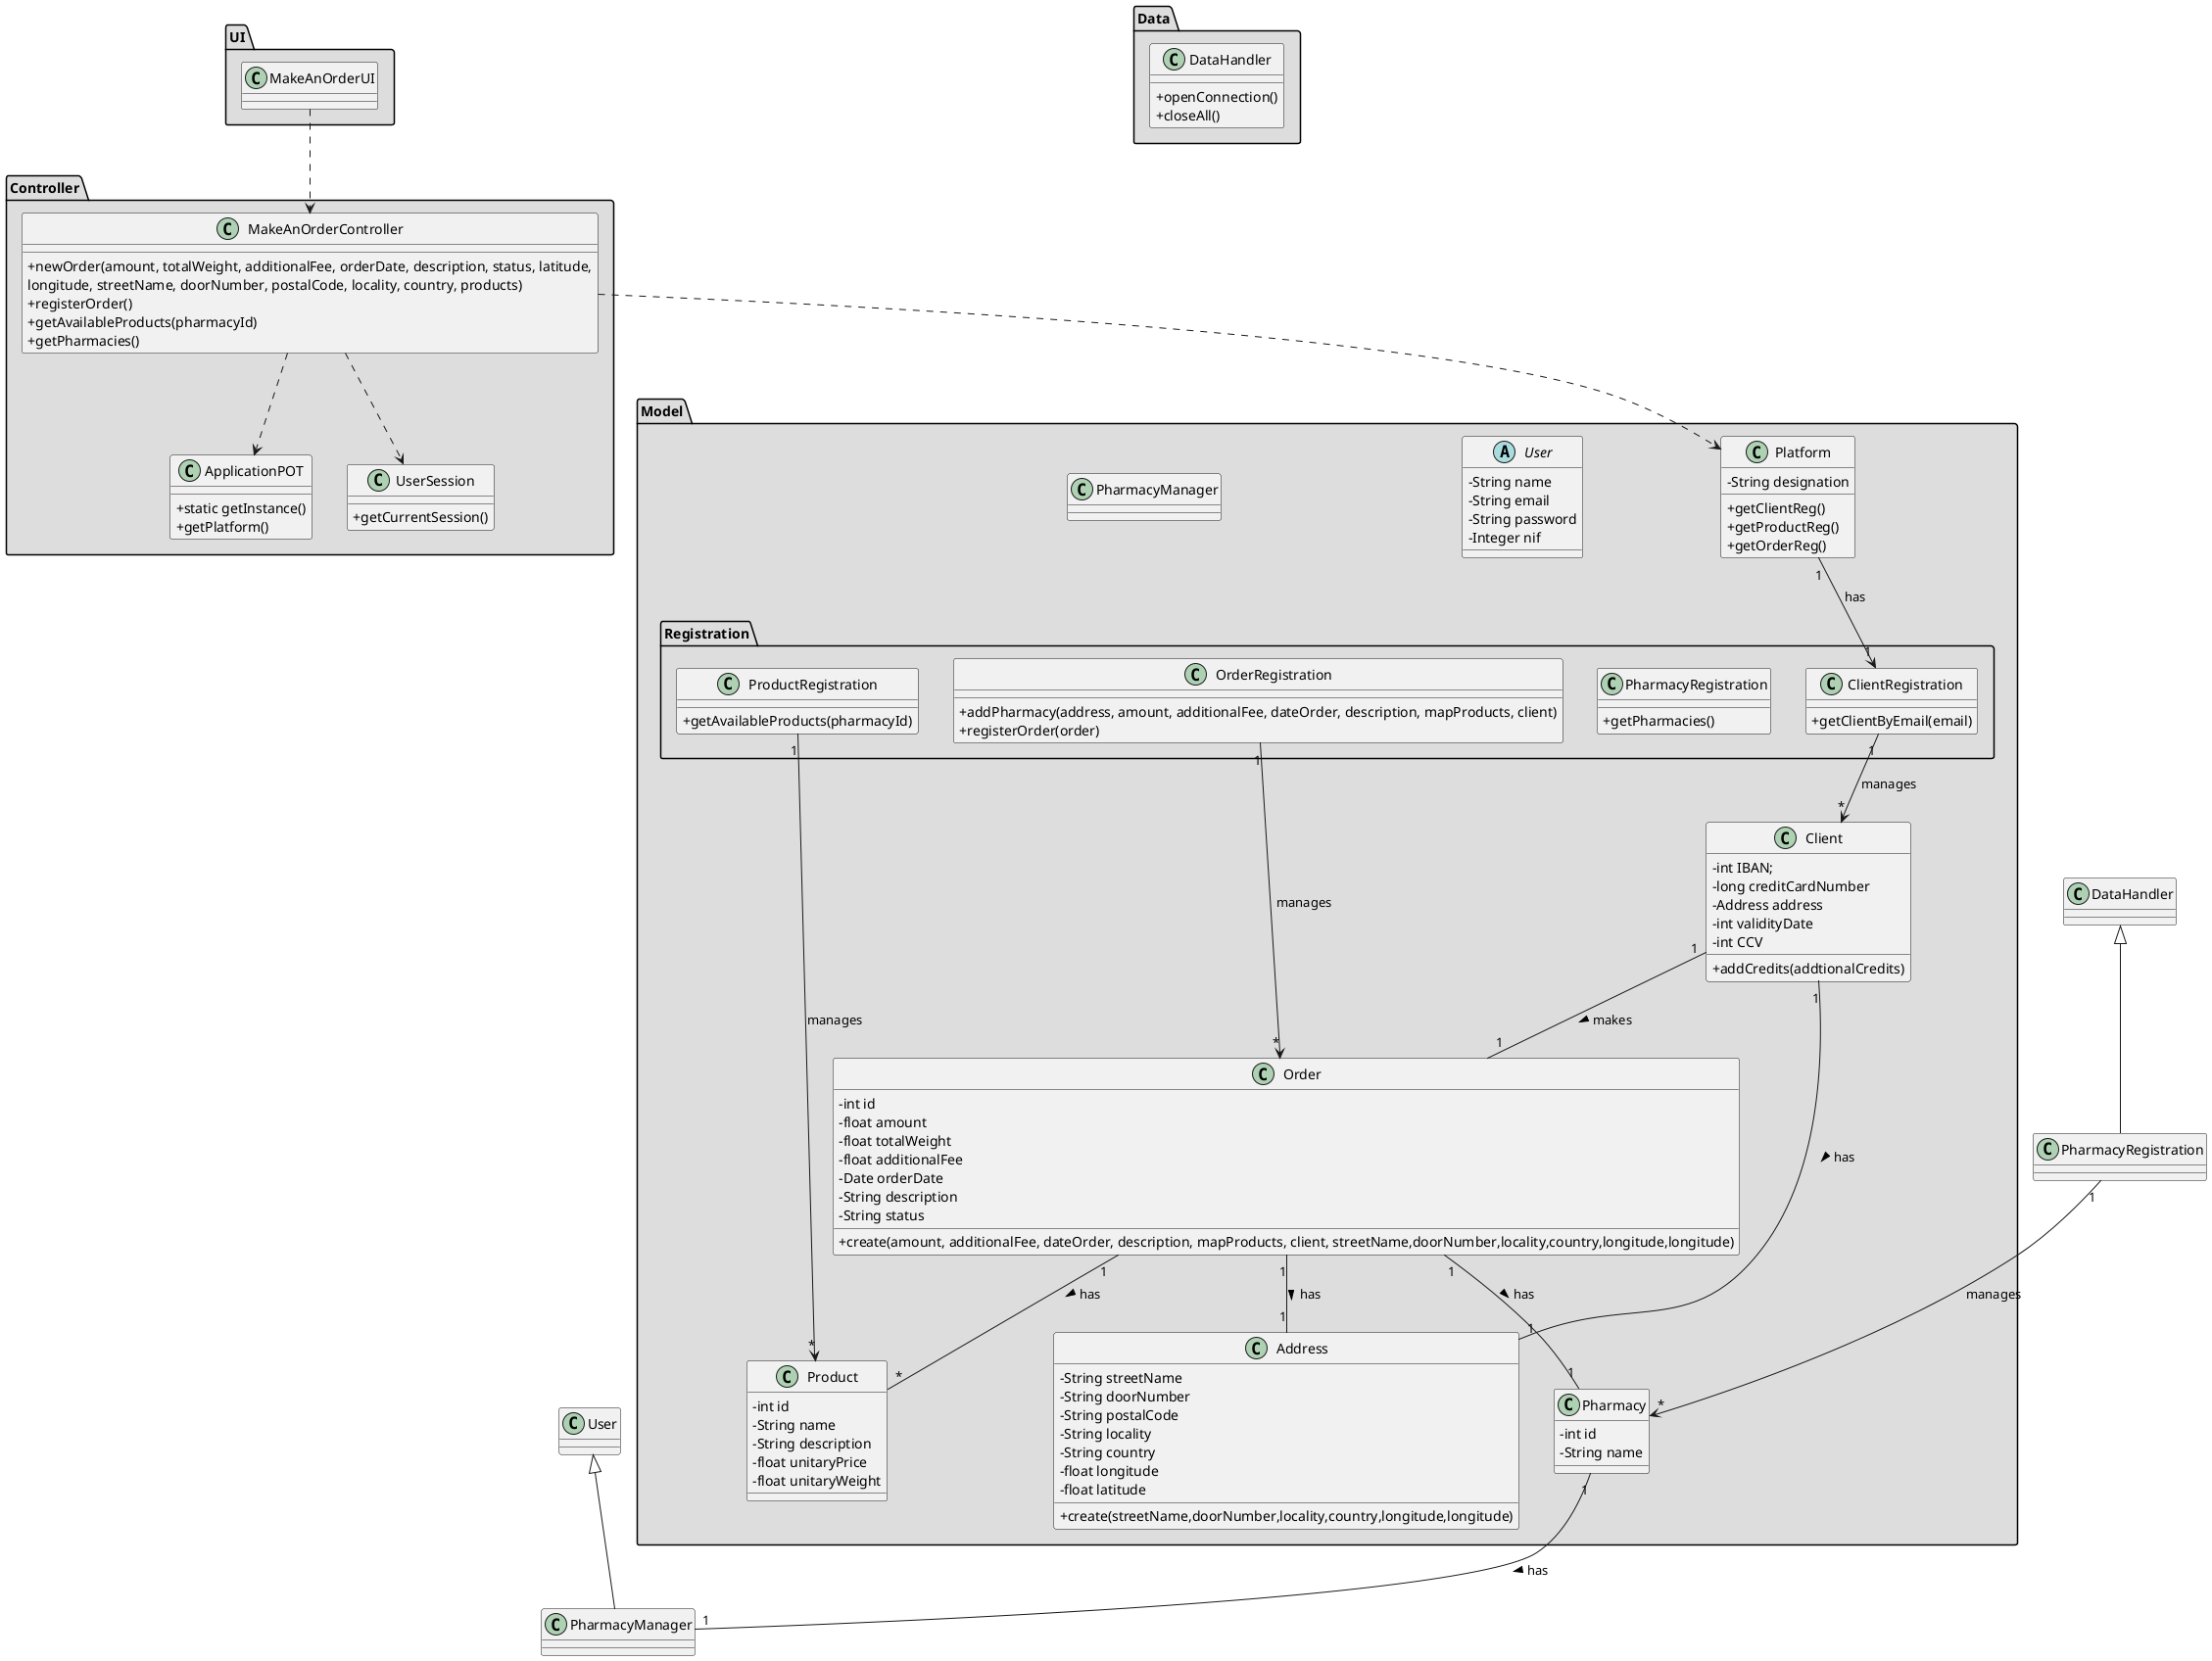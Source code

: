 @startuml
skinparam classAttributeIconSize 0

package "UI" #DDDDDD {
class MakeAnOrderUI{

}
}


package "Controller" #DDDDDD {
class MakeAnOrderController{
+newOrder(amount, totalWeight, additionalFee, orderDate, description, status, latitude,
longitude, streetName, doorNumber, postalCode, locality, country, products)
+registerOrder()
+getAvailableProducts(pharmacyId)
+getPharmacies()
}

class ApplicationPOT
{
  +static getInstance()
  +getPlatform()
}

class UserSession
{
  +getCurrentSession()
}
}


package "Model" #DDDDDD {
class Platform {
  -String designation
  +getClientReg()
  +getProductReg()
  +getOrderReg()
}
package "Registration" #DDDDDD {

  class OrderRegistration{
       +addPharmacy(address, amount, additionalFee, dateOrder, description, mapProducts, client)
       +registerOrder(order)
  }

  class PharmacyRegistration{
          +getPharmacies()
  }

  class ProductRegistration{
          +getAvailableProducts(pharmacyId)
  }
  class ClientRegistration{
        +getClientByEmail(email)
  }
 }
}

package "Model" #DDDDDD {
abstract class User{
-   String name
-   String email
-   String password
-   Integer nif
}

class Client{
-int IBAN;
-long creditCardNumber
-Address address
-int validityDate
-int CCV
+addCredits(addtionalCredits)
}

class Address{
-   String streetName
-   String doorNumber
-   String postalCode
-   String locality
-   String country
-   float longitude
-   float latitude
+create(streetName,doorNumber,locality,country,longitude,longitude)
}

class Order{
-   int id
-   float amount
-   float totalWeight
-   float additionalFee
-   Date orderDate
-   String description
-   String status
+create(amount, additionalFee, dateOrder, description, mapProducts, client, streetName,doorNumber,locality,country,longitude,longitude)
}

class Product{
-   int id
-   String name
-   String description
-   float unitaryPrice
-   float unitaryWeight
}

class Pharmacy{
-   int id
-   String name
}

class PharmacyManager{
}

}


package "Data" #DDDDDD {
class DataHandler{
    +openConnection()
    +closeAll()
}
}

class PharmacyRegistration extends DataHandler

class PharmacyManager extends User

MakeAnOrderUI ..> MakeAnOrderController
MakeAnOrderController ..> Platform
MakeAnOrderController ..> ApplicationPOT
MakeAnOrderController ..> UserSession
Platform "1" --> "1" ClientRegistration : has
ClientRegistration "1" --> "*" Client : manages
ProductRegistration "1" --> "*" Product : manages
OrderRegistration "1" --> "*" Order : manages
PharmacyRegistration "1" --> "*" Pharmacy : manages

Order "1" -- "*" Product : has >
Order "1" -- "1" Pharmacy : has >
Client "1" -- "1" Order : makes >
Client "1" -- "1" Address : has >
Order "1" -- "1" Address : has >
Pharmacy "1" -- "1" PharmacyManager : has >

@enduml
